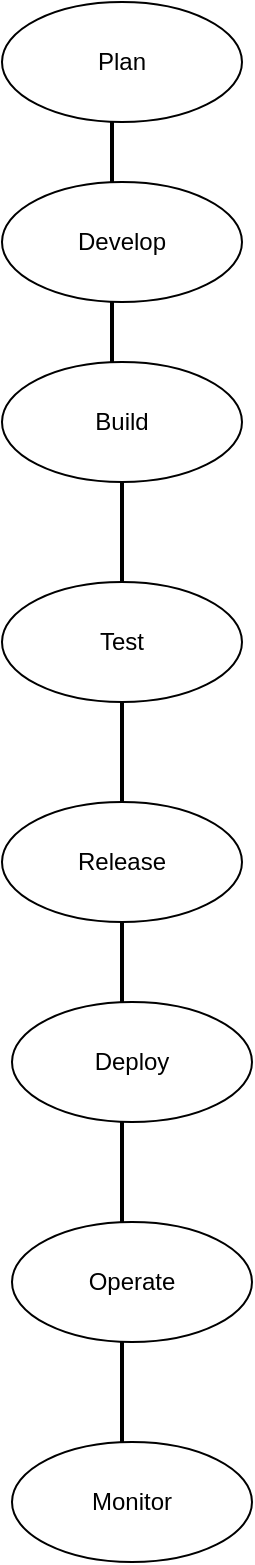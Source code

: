 <mxfile version="28.2.3">
  <diagram name="Page-1" id="1j3LRx9Mu5Mt7V8nl9sj">
    <mxGraphModel dx="992" dy="627" grid="1" gridSize="10" guides="1" tooltips="1" connect="1" arrows="1" fold="1" page="1" pageScale="1" pageWidth="850" pageHeight="1100" math="0" shadow="0">
      <root>
        <mxCell id="0" />
        <mxCell id="1" parent="0" />
        <mxCell id="losqFbTlRTj044WKs-lp-1" value="Plan" style="ellipse;whiteSpace=wrap;html=1;" parent="1" vertex="1">
          <mxGeometry x="360" width="120" height="60" as="geometry" />
        </mxCell>
        <mxCell id="losqFbTlRTj044WKs-lp-7" value="Develop" style="ellipse;whiteSpace=wrap;html=1;" parent="1" vertex="1">
          <mxGeometry x="360" y="90" width="120" height="60" as="geometry" />
        </mxCell>
        <mxCell id="losqFbTlRTj044WKs-lp-8" value="Build" style="ellipse;whiteSpace=wrap;html=1;" parent="1" vertex="1">
          <mxGeometry x="360" y="180" width="120" height="60" as="geometry" />
        </mxCell>
        <mxCell id="losqFbTlRTj044WKs-lp-10" value="Release" style="ellipse;whiteSpace=wrap;html=1;" parent="1" vertex="1">
          <mxGeometry x="360" y="400" width="120" height="60" as="geometry" />
        </mxCell>
        <mxCell id="losqFbTlRTj044WKs-lp-11" value="Deploy" style="ellipse;whiteSpace=wrap;html=1;" parent="1" vertex="1">
          <mxGeometry x="365" y="500" width="120" height="60" as="geometry" />
        </mxCell>
        <mxCell id="losqFbTlRTj044WKs-lp-13" style="edgeStyle=orthogonalEdgeStyle;rounded=0;orthogonalLoop=1;jettySize=auto;html=1;exitX=0.5;exitY=1;exitDx=0;exitDy=0;" parent="1" source="losqFbTlRTj044WKs-lp-10" target="losqFbTlRTj044WKs-lp-10" edge="1">
          <mxGeometry relative="1" as="geometry" />
        </mxCell>
        <mxCell id="losqFbTlRTj044WKs-lp-14" value="Operate" style="ellipse;whiteSpace=wrap;html=1;" parent="1" vertex="1">
          <mxGeometry x="365" y="610" width="120" height="60" as="geometry" />
        </mxCell>
        <mxCell id="losqFbTlRTj044WKs-lp-15" value="Monitor" style="ellipse;whiteSpace=wrap;html=1;" parent="1" vertex="1">
          <mxGeometry x="365" y="720" width="120" height="60" as="geometry" />
        </mxCell>
        <mxCell id="us8Se04hN1U9ZXc10-6Y-13" value="" style="endArrow=classic;html=1;rounded=0;" edge="1" parent="1" target="losqFbTlRTj044WKs-lp-9">
          <mxGeometry width="50" height="50" relative="1" as="geometry">
            <mxPoint x="420" y="340" as="sourcePoint" />
            <mxPoint x="470" y="290" as="targetPoint" />
            <Array as="points" />
          </mxGeometry>
        </mxCell>
        <mxCell id="losqFbTlRTj044WKs-lp-9" value="Test" style="ellipse;whiteSpace=wrap;html=1;" parent="1" vertex="1">
          <mxGeometry x="360" y="290" width="120" height="60" as="geometry" />
        </mxCell>
        <mxCell id="us8Se04hN1U9ZXc10-6Y-14" value="" style="line;strokeWidth=2;direction=south;html=1;" vertex="1" parent="1">
          <mxGeometry x="410" y="60" width="10" height="30" as="geometry" />
        </mxCell>
        <mxCell id="us8Se04hN1U9ZXc10-6Y-16" value="" style="line;strokeWidth=2;direction=south;html=1;" vertex="1" parent="1">
          <mxGeometry x="410" y="150" width="10" height="30" as="geometry" />
        </mxCell>
        <mxCell id="us8Se04hN1U9ZXc10-6Y-17" value="" style="line;strokeWidth=2;direction=south;html=1;" vertex="1" parent="1">
          <mxGeometry x="415" y="240" width="10" height="50" as="geometry" />
        </mxCell>
        <mxCell id="us8Se04hN1U9ZXc10-6Y-18" value="" style="line;strokeWidth=2;direction=south;html=1;" vertex="1" parent="1">
          <mxGeometry x="415" y="350" width="10" height="50" as="geometry" />
        </mxCell>
        <mxCell id="us8Se04hN1U9ZXc10-6Y-19" value="" style="line;strokeWidth=2;direction=south;html=1;" vertex="1" parent="1">
          <mxGeometry x="415" y="460" width="10" height="40" as="geometry" />
        </mxCell>
        <mxCell id="us8Se04hN1U9ZXc10-6Y-20" value="" style="line;strokeWidth=2;direction=south;html=1;" vertex="1" parent="1">
          <mxGeometry x="415" y="560" width="10" height="50" as="geometry" />
        </mxCell>
        <mxCell id="us8Se04hN1U9ZXc10-6Y-21" value="" style="line;strokeWidth=2;direction=south;html=1;" vertex="1" parent="1">
          <mxGeometry x="415" y="670" width="10" height="50" as="geometry" />
        </mxCell>
      </root>
    </mxGraphModel>
  </diagram>
</mxfile>
